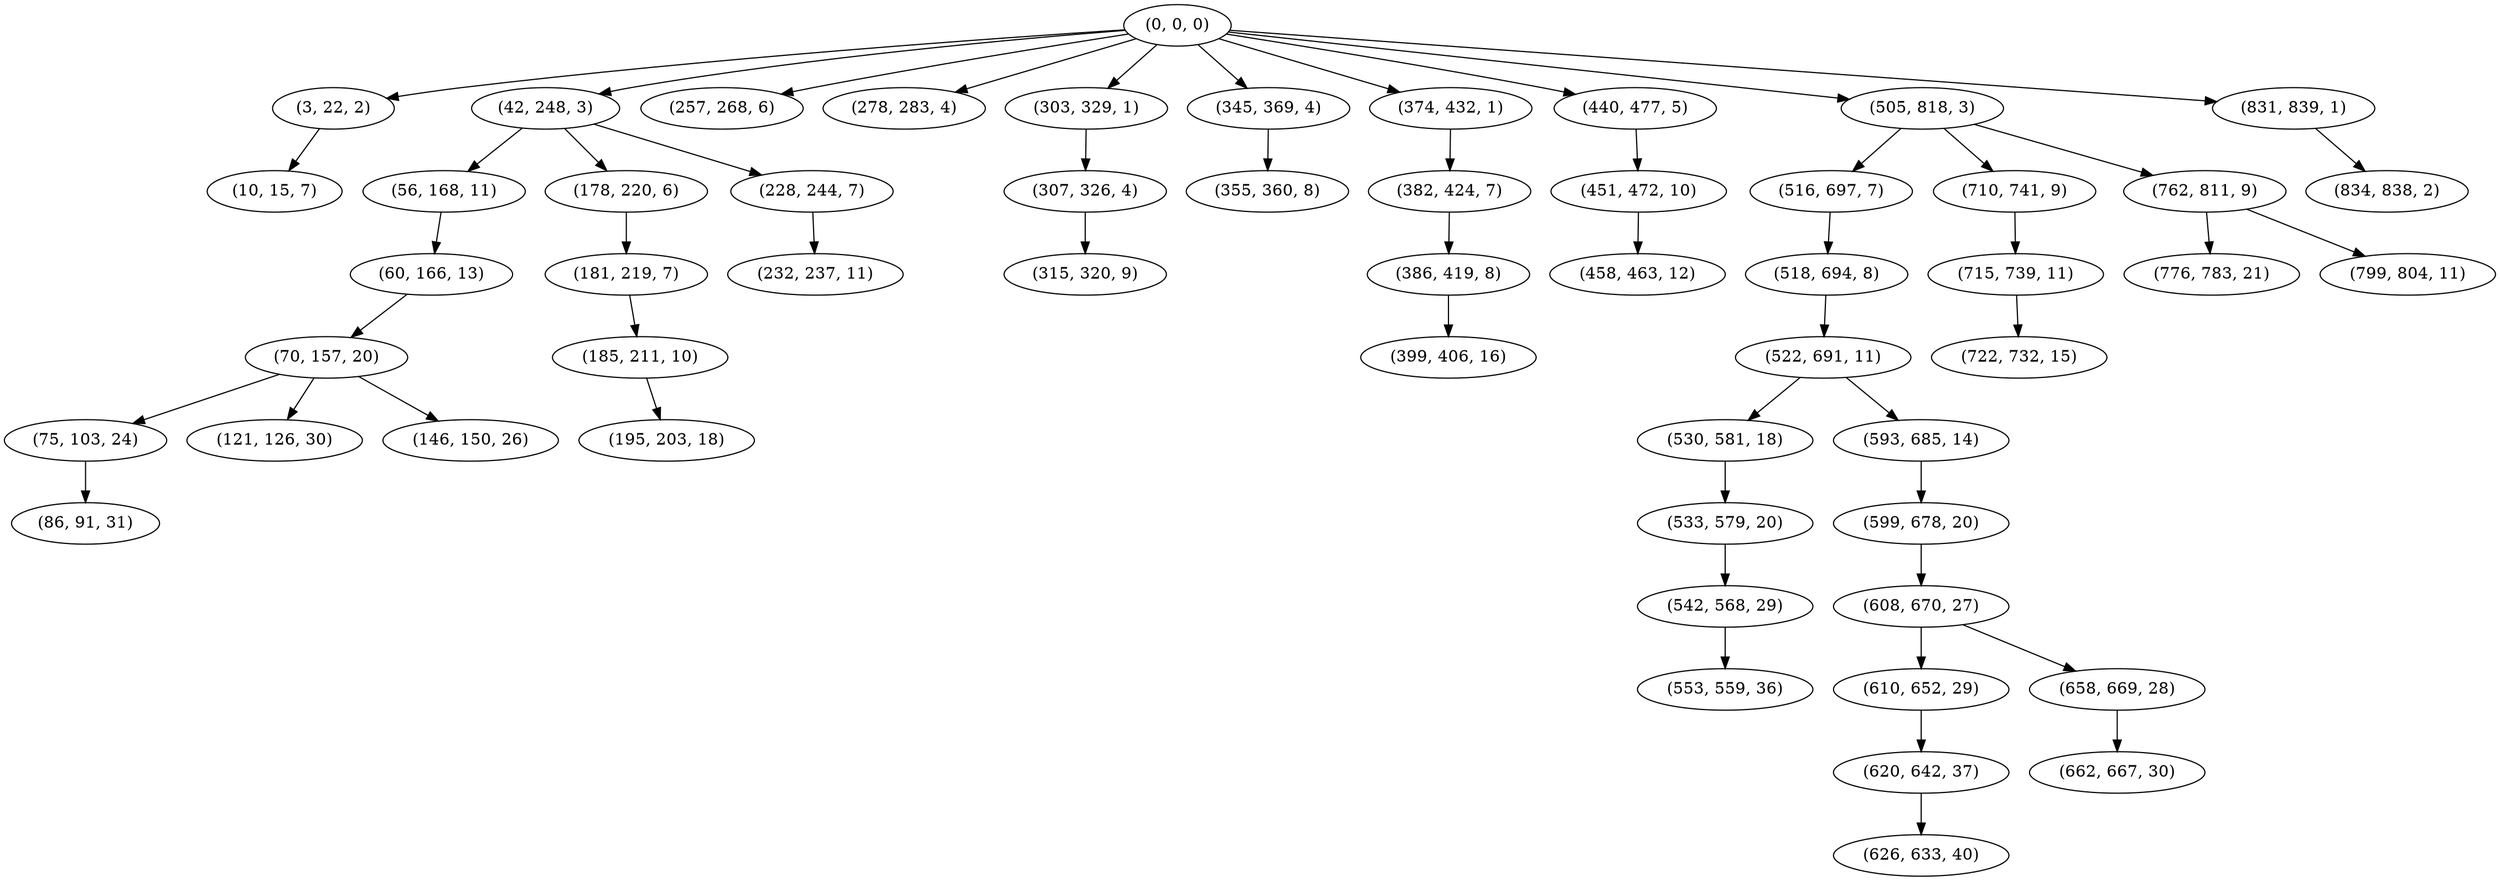 digraph tree {
    "(0, 0, 0)";
    "(3, 22, 2)";
    "(10, 15, 7)";
    "(42, 248, 3)";
    "(56, 168, 11)";
    "(60, 166, 13)";
    "(70, 157, 20)";
    "(75, 103, 24)";
    "(86, 91, 31)";
    "(121, 126, 30)";
    "(146, 150, 26)";
    "(178, 220, 6)";
    "(181, 219, 7)";
    "(185, 211, 10)";
    "(195, 203, 18)";
    "(228, 244, 7)";
    "(232, 237, 11)";
    "(257, 268, 6)";
    "(278, 283, 4)";
    "(303, 329, 1)";
    "(307, 326, 4)";
    "(315, 320, 9)";
    "(345, 369, 4)";
    "(355, 360, 8)";
    "(374, 432, 1)";
    "(382, 424, 7)";
    "(386, 419, 8)";
    "(399, 406, 16)";
    "(440, 477, 5)";
    "(451, 472, 10)";
    "(458, 463, 12)";
    "(505, 818, 3)";
    "(516, 697, 7)";
    "(518, 694, 8)";
    "(522, 691, 11)";
    "(530, 581, 18)";
    "(533, 579, 20)";
    "(542, 568, 29)";
    "(553, 559, 36)";
    "(593, 685, 14)";
    "(599, 678, 20)";
    "(608, 670, 27)";
    "(610, 652, 29)";
    "(620, 642, 37)";
    "(626, 633, 40)";
    "(658, 669, 28)";
    "(662, 667, 30)";
    "(710, 741, 9)";
    "(715, 739, 11)";
    "(722, 732, 15)";
    "(762, 811, 9)";
    "(776, 783, 21)";
    "(799, 804, 11)";
    "(831, 839, 1)";
    "(834, 838, 2)";
    "(0, 0, 0)" -> "(3, 22, 2)";
    "(0, 0, 0)" -> "(42, 248, 3)";
    "(0, 0, 0)" -> "(257, 268, 6)";
    "(0, 0, 0)" -> "(278, 283, 4)";
    "(0, 0, 0)" -> "(303, 329, 1)";
    "(0, 0, 0)" -> "(345, 369, 4)";
    "(0, 0, 0)" -> "(374, 432, 1)";
    "(0, 0, 0)" -> "(440, 477, 5)";
    "(0, 0, 0)" -> "(505, 818, 3)";
    "(0, 0, 0)" -> "(831, 839, 1)";
    "(3, 22, 2)" -> "(10, 15, 7)";
    "(42, 248, 3)" -> "(56, 168, 11)";
    "(42, 248, 3)" -> "(178, 220, 6)";
    "(42, 248, 3)" -> "(228, 244, 7)";
    "(56, 168, 11)" -> "(60, 166, 13)";
    "(60, 166, 13)" -> "(70, 157, 20)";
    "(70, 157, 20)" -> "(75, 103, 24)";
    "(70, 157, 20)" -> "(121, 126, 30)";
    "(70, 157, 20)" -> "(146, 150, 26)";
    "(75, 103, 24)" -> "(86, 91, 31)";
    "(178, 220, 6)" -> "(181, 219, 7)";
    "(181, 219, 7)" -> "(185, 211, 10)";
    "(185, 211, 10)" -> "(195, 203, 18)";
    "(228, 244, 7)" -> "(232, 237, 11)";
    "(303, 329, 1)" -> "(307, 326, 4)";
    "(307, 326, 4)" -> "(315, 320, 9)";
    "(345, 369, 4)" -> "(355, 360, 8)";
    "(374, 432, 1)" -> "(382, 424, 7)";
    "(382, 424, 7)" -> "(386, 419, 8)";
    "(386, 419, 8)" -> "(399, 406, 16)";
    "(440, 477, 5)" -> "(451, 472, 10)";
    "(451, 472, 10)" -> "(458, 463, 12)";
    "(505, 818, 3)" -> "(516, 697, 7)";
    "(505, 818, 3)" -> "(710, 741, 9)";
    "(505, 818, 3)" -> "(762, 811, 9)";
    "(516, 697, 7)" -> "(518, 694, 8)";
    "(518, 694, 8)" -> "(522, 691, 11)";
    "(522, 691, 11)" -> "(530, 581, 18)";
    "(522, 691, 11)" -> "(593, 685, 14)";
    "(530, 581, 18)" -> "(533, 579, 20)";
    "(533, 579, 20)" -> "(542, 568, 29)";
    "(542, 568, 29)" -> "(553, 559, 36)";
    "(593, 685, 14)" -> "(599, 678, 20)";
    "(599, 678, 20)" -> "(608, 670, 27)";
    "(608, 670, 27)" -> "(610, 652, 29)";
    "(608, 670, 27)" -> "(658, 669, 28)";
    "(610, 652, 29)" -> "(620, 642, 37)";
    "(620, 642, 37)" -> "(626, 633, 40)";
    "(658, 669, 28)" -> "(662, 667, 30)";
    "(710, 741, 9)" -> "(715, 739, 11)";
    "(715, 739, 11)" -> "(722, 732, 15)";
    "(762, 811, 9)" -> "(776, 783, 21)";
    "(762, 811, 9)" -> "(799, 804, 11)";
    "(831, 839, 1)" -> "(834, 838, 2)";
}
